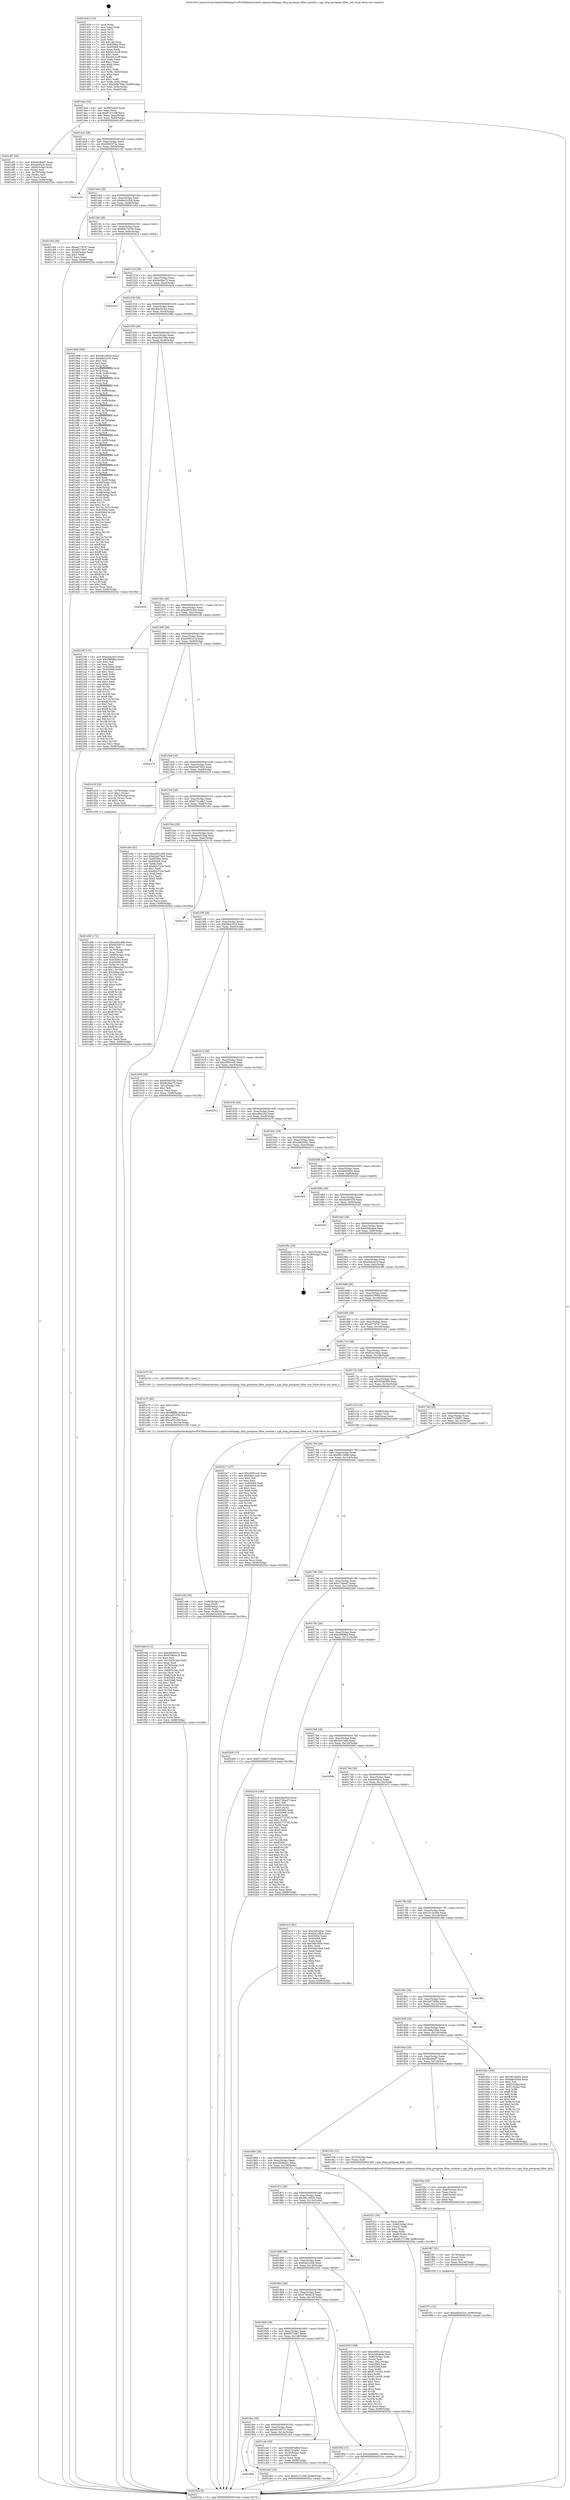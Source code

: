 digraph "0x401430" {
  label = "0x401430 (/mnt/c/Users/mathe/Desktop/tcc/POCII/binaries/extr_nginxsrchttpngx_http_postpone_filter_module.c_ngx_http_postpone_filter_init_Final-ollvm.out::main(0))"
  labelloc = "t"
  node[shape=record]

  Entry [label="",width=0.3,height=0.3,shape=circle,fillcolor=black,style=filled]
  "0x4014a4" [label="{
     0x4014a4 [32]\l
     | [instrs]\l
     &nbsp;&nbsp;0x4014a4 \<+6\>: mov -0x98(%rbp),%eax\l
     &nbsp;&nbsp;0x4014aa \<+2\>: mov %eax,%ecx\l
     &nbsp;&nbsp;0x4014ac \<+6\>: sub $0x8127c39f,%ecx\l
     &nbsp;&nbsp;0x4014b2 \<+6\>: mov %eax,-0xac(%rbp)\l
     &nbsp;&nbsp;0x4014b8 \<+6\>: mov %ecx,-0xb0(%rbp)\l
     &nbsp;&nbsp;0x4014be \<+6\>: je 0000000000401df1 \<main+0x9c1\>\l
  }"]
  "0x401df1" [label="{
     0x401df1 [36]\l
     | [instrs]\l
     &nbsp;&nbsp;0x401df1 \<+5\>: mov $0x40c9baf7,%eax\l
     &nbsp;&nbsp;0x401df6 \<+5\>: mov $0xa645e2c,%ecx\l
     &nbsp;&nbsp;0x401dfb \<+4\>: mov -0x68(%rbp),%rdx\l
     &nbsp;&nbsp;0x401dff \<+2\>: mov (%rdx),%esi\l
     &nbsp;&nbsp;0x401e01 \<+4\>: mov -0x78(%rbp),%rdx\l
     &nbsp;&nbsp;0x401e05 \<+2\>: cmp (%rdx),%esi\l
     &nbsp;&nbsp;0x401e07 \<+3\>: cmovl %ecx,%eax\l
     &nbsp;&nbsp;0x401e0a \<+6\>: mov %eax,-0x98(%rbp)\l
     &nbsp;&nbsp;0x401e10 \<+5\>: jmp 000000000040252a \<main+0x10fa\>\l
  }"]
  "0x4014c4" [label="{
     0x4014c4 [28]\l
     | [instrs]\l
     &nbsp;&nbsp;0x4014c4 \<+5\>: jmp 00000000004014c9 \<main+0x99\>\l
     &nbsp;&nbsp;0x4014c9 \<+6\>: mov -0xac(%rbp),%eax\l
     &nbsp;&nbsp;0x4014cf \<+5\>: sub $0x8592972a,%eax\l
     &nbsp;&nbsp;0x4014d4 \<+6\>: mov %eax,-0xb4(%rbp)\l
     &nbsp;&nbsp;0x4014da \<+6\>: je 0000000000401c24 \<main+0x7f4\>\l
  }"]
  Exit [label="",width=0.3,height=0.3,shape=circle,fillcolor=black,style=filled,peripheries=2]
  "0x401c24" [label="{
     0x401c24\l
  }", style=dashed]
  "0x4014e0" [label="{
     0x4014e0 [28]\l
     | [instrs]\l
     &nbsp;&nbsp;0x4014e0 \<+5\>: jmp 00000000004014e5 \<main+0xb5\>\l
     &nbsp;&nbsp;0x4014e5 \<+6\>: mov -0xac(%rbp),%eax\l
     &nbsp;&nbsp;0x4014eb \<+5\>: sub $0x8e43c5c8,%eax\l
     &nbsp;&nbsp;0x4014f0 \<+6\>: mov %eax,-0xb8(%rbp)\l
     &nbsp;&nbsp;0x4014f6 \<+6\>: je 0000000000401c64 \<main+0x834\>\l
  }"]
  "0x401f7c" [label="{
     0x401f7c [15]\l
     | [instrs]\l
     &nbsp;&nbsp;0x401f7c \<+10\>: movl $0xad92b2e5,-0x98(%rbp)\l
     &nbsp;&nbsp;0x401f86 \<+5\>: jmp 000000000040252a \<main+0x10fa\>\l
  }"]
  "0x401c64" [label="{
     0x401c64 [30]\l
     | [instrs]\l
     &nbsp;&nbsp;0x401c64 \<+5\>: mov $0xed779747,%eax\l
     &nbsp;&nbsp;0x401c69 \<+5\>: mov $0x68374fe7,%ecx\l
     &nbsp;&nbsp;0x401c6e \<+3\>: mov -0x30(%rbp),%edx\l
     &nbsp;&nbsp;0x401c71 \<+3\>: cmp $0x1,%edx\l
     &nbsp;&nbsp;0x401c74 \<+3\>: cmovl %ecx,%eax\l
     &nbsp;&nbsp;0x401c77 \<+6\>: mov %eax,-0x98(%rbp)\l
     &nbsp;&nbsp;0x401c7d \<+5\>: jmp 000000000040252a \<main+0x10fa\>\l
  }"]
  "0x4014fc" [label="{
     0x4014fc [28]\l
     | [instrs]\l
     &nbsp;&nbsp;0x4014fc \<+5\>: jmp 0000000000401501 \<main+0xd1\>\l
     &nbsp;&nbsp;0x401501 \<+6\>: mov -0xac(%rbp),%eax\l
     &nbsp;&nbsp;0x401507 \<+5\>: sub $0x99b74169,%eax\l
     &nbsp;&nbsp;0x40150c \<+6\>: mov %eax,-0xbc(%rbp)\l
     &nbsp;&nbsp;0x401512 \<+6\>: je 0000000000402413 \<main+0xfe3\>\l
  }"]
  "0x401f67" [label="{
     0x401f67 [21]\l
     | [instrs]\l
     &nbsp;&nbsp;0x401f67 \<+4\>: mov -0x70(%rbp),%rcx\l
     &nbsp;&nbsp;0x401f6b \<+3\>: mov (%rcx),%rcx\l
     &nbsp;&nbsp;0x401f6e \<+3\>: mov %rcx,%rdi\l
     &nbsp;&nbsp;0x401f71 \<+6\>: mov %eax,-0x158(%rbp)\l
     &nbsp;&nbsp;0x401f77 \<+5\>: call 0000000000401030 \<free@plt\>\l
     | [calls]\l
     &nbsp;&nbsp;0x401030 \{1\} (unknown)\l
  }"]
  "0x402413" [label="{
     0x402413\l
  }", style=dashed]
  "0x401518" [label="{
     0x401518 [28]\l
     | [instrs]\l
     &nbsp;&nbsp;0x401518 \<+5\>: jmp 000000000040151d \<main+0xed\>\l
     &nbsp;&nbsp;0x40151d \<+6\>: mov -0xac(%rbp),%eax\l
     &nbsp;&nbsp;0x401523 \<+5\>: sub $0x9a3faa73,%eax\l
     &nbsp;&nbsp;0x401528 \<+6\>: mov %eax,-0xc0(%rbp)\l
     &nbsp;&nbsp;0x40152e \<+6\>: je 0000000000401b24 \<main+0x6f4\>\l
  }"]
  "0x401f4a" [label="{
     0x401f4a [29]\l
     | [instrs]\l
     &nbsp;&nbsp;0x401f4a \<+10\>: movabs $0x4030d6,%rdi\l
     &nbsp;&nbsp;0x401f54 \<+4\>: mov -0x60(%rbp),%rcx\l
     &nbsp;&nbsp;0x401f58 \<+2\>: mov %eax,(%rcx)\l
     &nbsp;&nbsp;0x401f5a \<+4\>: mov -0x60(%rbp),%rcx\l
     &nbsp;&nbsp;0x401f5e \<+2\>: mov (%rcx),%esi\l
     &nbsp;&nbsp;0x401f60 \<+2\>: mov $0x0,%al\l
     &nbsp;&nbsp;0x401f62 \<+5\>: call 0000000000401040 \<printf@plt\>\l
     | [calls]\l
     &nbsp;&nbsp;0x401040 \{1\} (unknown)\l
  }"]
  "0x401b24" [label="{
     0x401b24\l
  }", style=dashed]
  "0x401534" [label="{
     0x401534 [28]\l
     | [instrs]\l
     &nbsp;&nbsp;0x401534 \<+5\>: jmp 0000000000401539 \<main+0x109\>\l
     &nbsp;&nbsp;0x401539 \<+6\>: mov -0xac(%rbp),%eax\l
     &nbsp;&nbsp;0x40153f \<+5\>: sub $0x9de343ea,%eax\l
     &nbsp;&nbsp;0x401544 \<+6\>: mov %eax,-0xc4(%rbp)\l
     &nbsp;&nbsp;0x40154a \<+6\>: je 0000000000401998 \<main+0x568\>\l
  }"]
  "0x401e9d" [label="{
     0x401e9d [112]\l
     | [instrs]\l
     &nbsp;&nbsp;0x401e9d \<+5\>: mov $0xcb82d541,%ecx\l
     &nbsp;&nbsp;0x401ea2 \<+5\>: mov $0x679b4416,%edx\l
     &nbsp;&nbsp;0x401ea7 \<+2\>: xor %esi,%esi\l
     &nbsp;&nbsp;0x401ea9 \<+6\>: mov -0x154(%rbp),%edi\l
     &nbsp;&nbsp;0x401eaf \<+3\>: imul %eax,%edi\l
     &nbsp;&nbsp;0x401eb2 \<+4\>: mov -0x70(%rbp),%r8\l
     &nbsp;&nbsp;0x401eb6 \<+3\>: mov (%r8),%r8\l
     &nbsp;&nbsp;0x401eb9 \<+4\>: mov -0x68(%rbp),%r9\l
     &nbsp;&nbsp;0x401ebd \<+3\>: movslq (%r9),%r9\l
     &nbsp;&nbsp;0x401ec0 \<+4\>: mov %edi,(%r8,%r9,4)\l
     &nbsp;&nbsp;0x401ec4 \<+7\>: mov 0x405064,%eax\l
     &nbsp;&nbsp;0x401ecb \<+7\>: mov 0x405068,%edi\l
     &nbsp;&nbsp;0x401ed2 \<+3\>: sub $0x1,%esi\l
     &nbsp;&nbsp;0x401ed5 \<+3\>: mov %eax,%r10d\l
     &nbsp;&nbsp;0x401ed8 \<+3\>: add %esi,%r10d\l
     &nbsp;&nbsp;0x401edb \<+4\>: imul %r10d,%eax\l
     &nbsp;&nbsp;0x401edf \<+3\>: and $0x1,%eax\l
     &nbsp;&nbsp;0x401ee2 \<+3\>: cmp $0x0,%eax\l
     &nbsp;&nbsp;0x401ee5 \<+4\>: sete %r11b\l
     &nbsp;&nbsp;0x401ee9 \<+3\>: cmp $0xa,%edi\l
     &nbsp;&nbsp;0x401eec \<+3\>: setl %bl\l
     &nbsp;&nbsp;0x401eef \<+3\>: mov %r11b,%r14b\l
     &nbsp;&nbsp;0x401ef2 \<+3\>: and %bl,%r14b\l
     &nbsp;&nbsp;0x401ef5 \<+3\>: xor %bl,%r11b\l
     &nbsp;&nbsp;0x401ef8 \<+3\>: or %r11b,%r14b\l
     &nbsp;&nbsp;0x401efb \<+4\>: test $0x1,%r14b\l
     &nbsp;&nbsp;0x401eff \<+3\>: cmovne %edx,%ecx\l
     &nbsp;&nbsp;0x401f02 \<+6\>: mov %ecx,-0x98(%rbp)\l
     &nbsp;&nbsp;0x401f08 \<+5\>: jmp 000000000040252a \<main+0x10fa\>\l
  }"]
  "0x401998" [label="{
     0x401998 [366]\l
     | [instrs]\l
     &nbsp;&nbsp;0x401998 \<+5\>: mov $0x581c9d20,%eax\l
     &nbsp;&nbsp;0x40199d \<+5\>: mov $0xbfb2c016,%ecx\l
     &nbsp;&nbsp;0x4019a2 \<+2\>: mov $0x1,%dl\l
     &nbsp;&nbsp;0x4019a4 \<+2\>: xor %esi,%esi\l
     &nbsp;&nbsp;0x4019a6 \<+3\>: mov %rsp,%rdi\l
     &nbsp;&nbsp;0x4019a9 \<+4\>: add $0xfffffffffffffff0,%rdi\l
     &nbsp;&nbsp;0x4019ad \<+3\>: mov %rdi,%rsp\l
     &nbsp;&nbsp;0x4019b0 \<+7\>: mov %rdi,-0x90(%rbp)\l
     &nbsp;&nbsp;0x4019b7 \<+3\>: mov %rsp,%rdi\l
     &nbsp;&nbsp;0x4019ba \<+4\>: add $0xfffffffffffffff0,%rdi\l
     &nbsp;&nbsp;0x4019be \<+3\>: mov %rdi,%rsp\l
     &nbsp;&nbsp;0x4019c1 \<+3\>: mov %rsp,%r8\l
     &nbsp;&nbsp;0x4019c4 \<+4\>: add $0xfffffffffffffff0,%r8\l
     &nbsp;&nbsp;0x4019c8 \<+3\>: mov %r8,%rsp\l
     &nbsp;&nbsp;0x4019cb \<+7\>: mov %r8,-0x88(%rbp)\l
     &nbsp;&nbsp;0x4019d2 \<+3\>: mov %rsp,%r8\l
     &nbsp;&nbsp;0x4019d5 \<+4\>: add $0xfffffffffffffff0,%r8\l
     &nbsp;&nbsp;0x4019d9 \<+3\>: mov %r8,%rsp\l
     &nbsp;&nbsp;0x4019dc \<+4\>: mov %r8,-0x80(%rbp)\l
     &nbsp;&nbsp;0x4019e0 \<+3\>: mov %rsp,%r8\l
     &nbsp;&nbsp;0x4019e3 \<+4\>: add $0xfffffffffffffff0,%r8\l
     &nbsp;&nbsp;0x4019e7 \<+3\>: mov %r8,%rsp\l
     &nbsp;&nbsp;0x4019ea \<+4\>: mov %r8,-0x78(%rbp)\l
     &nbsp;&nbsp;0x4019ee \<+3\>: mov %rsp,%r8\l
     &nbsp;&nbsp;0x4019f1 \<+4\>: add $0xfffffffffffffff0,%r8\l
     &nbsp;&nbsp;0x4019f5 \<+3\>: mov %r8,%rsp\l
     &nbsp;&nbsp;0x4019f8 \<+4\>: mov %r8,-0x70(%rbp)\l
     &nbsp;&nbsp;0x4019fc \<+3\>: mov %rsp,%r8\l
     &nbsp;&nbsp;0x4019ff \<+4\>: add $0xfffffffffffffff0,%r8\l
     &nbsp;&nbsp;0x401a03 \<+3\>: mov %r8,%rsp\l
     &nbsp;&nbsp;0x401a06 \<+4\>: mov %r8,-0x68(%rbp)\l
     &nbsp;&nbsp;0x401a0a \<+3\>: mov %rsp,%r8\l
     &nbsp;&nbsp;0x401a0d \<+4\>: add $0xfffffffffffffff0,%r8\l
     &nbsp;&nbsp;0x401a11 \<+3\>: mov %r8,%rsp\l
     &nbsp;&nbsp;0x401a14 \<+4\>: mov %r8,-0x60(%rbp)\l
     &nbsp;&nbsp;0x401a18 \<+3\>: mov %rsp,%r8\l
     &nbsp;&nbsp;0x401a1b \<+4\>: add $0xfffffffffffffff0,%r8\l
     &nbsp;&nbsp;0x401a1f \<+3\>: mov %r8,%rsp\l
     &nbsp;&nbsp;0x401a22 \<+4\>: mov %r8,-0x58(%rbp)\l
     &nbsp;&nbsp;0x401a26 \<+3\>: mov %rsp,%r8\l
     &nbsp;&nbsp;0x401a29 \<+4\>: add $0xfffffffffffffff0,%r8\l
     &nbsp;&nbsp;0x401a2d \<+3\>: mov %r8,%rsp\l
     &nbsp;&nbsp;0x401a30 \<+4\>: mov %r8,-0x50(%rbp)\l
     &nbsp;&nbsp;0x401a34 \<+3\>: mov %rsp,%r8\l
     &nbsp;&nbsp;0x401a37 \<+4\>: add $0xfffffffffffffff0,%r8\l
     &nbsp;&nbsp;0x401a3b \<+3\>: mov %r8,%rsp\l
     &nbsp;&nbsp;0x401a3e \<+4\>: mov %r8,-0x48(%rbp)\l
     &nbsp;&nbsp;0x401a42 \<+3\>: mov %rsp,%r8\l
     &nbsp;&nbsp;0x401a45 \<+4\>: add $0xfffffffffffffff0,%r8\l
     &nbsp;&nbsp;0x401a49 \<+3\>: mov %r8,%rsp\l
     &nbsp;&nbsp;0x401a4c \<+4\>: mov %r8,-0x40(%rbp)\l
     &nbsp;&nbsp;0x401a50 \<+7\>: mov -0x90(%rbp),%r8\l
     &nbsp;&nbsp;0x401a57 \<+7\>: movl $0x0,(%r8)\l
     &nbsp;&nbsp;0x401a5e \<+7\>: mov -0x9c(%rbp),%r9d\l
     &nbsp;&nbsp;0x401a65 \<+3\>: mov %r9d,(%rdi)\l
     &nbsp;&nbsp;0x401a68 \<+7\>: mov -0x88(%rbp),%r8\l
     &nbsp;&nbsp;0x401a6f \<+7\>: mov -0xa8(%rbp),%r10\l
     &nbsp;&nbsp;0x401a76 \<+3\>: mov %r10,(%r8)\l
     &nbsp;&nbsp;0x401a79 \<+3\>: cmpl $0x2,(%rdi)\l
     &nbsp;&nbsp;0x401a7c \<+4\>: setne %r11b\l
     &nbsp;&nbsp;0x401a80 \<+4\>: and $0x1,%r11b\l
     &nbsp;&nbsp;0x401a84 \<+4\>: mov %r11b,-0x31(%rbp)\l
     &nbsp;&nbsp;0x401a88 \<+7\>: mov 0x405064,%ebx\l
     &nbsp;&nbsp;0x401a8f \<+8\>: mov 0x405068,%r14d\l
     &nbsp;&nbsp;0x401a97 \<+3\>: sub $0x1,%esi\l
     &nbsp;&nbsp;0x401a9a \<+3\>: mov %ebx,%r15d\l
     &nbsp;&nbsp;0x401a9d \<+3\>: add %esi,%r15d\l
     &nbsp;&nbsp;0x401aa0 \<+4\>: imul %r15d,%ebx\l
     &nbsp;&nbsp;0x401aa4 \<+3\>: and $0x1,%ebx\l
     &nbsp;&nbsp;0x401aa7 \<+3\>: cmp $0x0,%ebx\l
     &nbsp;&nbsp;0x401aaa \<+4\>: sete %r11b\l
     &nbsp;&nbsp;0x401aae \<+4\>: cmp $0xa,%r14d\l
     &nbsp;&nbsp;0x401ab2 \<+4\>: setl %r12b\l
     &nbsp;&nbsp;0x401ab6 \<+3\>: mov %r11b,%r13b\l
     &nbsp;&nbsp;0x401ab9 \<+4\>: xor $0xff,%r13b\l
     &nbsp;&nbsp;0x401abd \<+3\>: mov %r12b,%sil\l
     &nbsp;&nbsp;0x401ac0 \<+4\>: xor $0xff,%sil\l
     &nbsp;&nbsp;0x401ac4 \<+3\>: xor $0x1,%dl\l
     &nbsp;&nbsp;0x401ac7 \<+3\>: mov %r13b,%dil\l
     &nbsp;&nbsp;0x401aca \<+4\>: and $0xff,%dil\l
     &nbsp;&nbsp;0x401ace \<+3\>: and %dl,%r11b\l
     &nbsp;&nbsp;0x401ad1 \<+3\>: mov %sil,%r8b\l
     &nbsp;&nbsp;0x401ad4 \<+4\>: and $0xff,%r8b\l
     &nbsp;&nbsp;0x401ad8 \<+3\>: and %dl,%r12b\l
     &nbsp;&nbsp;0x401adb \<+3\>: or %r11b,%dil\l
     &nbsp;&nbsp;0x401ade \<+3\>: or %r12b,%r8b\l
     &nbsp;&nbsp;0x401ae1 \<+3\>: xor %r8b,%dil\l
     &nbsp;&nbsp;0x401ae4 \<+3\>: or %sil,%r13b\l
     &nbsp;&nbsp;0x401ae7 \<+4\>: xor $0xff,%r13b\l
     &nbsp;&nbsp;0x401aeb \<+3\>: or $0x1,%dl\l
     &nbsp;&nbsp;0x401aee \<+3\>: and %dl,%r13b\l
     &nbsp;&nbsp;0x401af1 \<+3\>: or %r13b,%dil\l
     &nbsp;&nbsp;0x401af4 \<+4\>: test $0x1,%dil\l
     &nbsp;&nbsp;0x401af8 \<+3\>: cmovne %ecx,%eax\l
     &nbsp;&nbsp;0x401afb \<+6\>: mov %eax,-0x98(%rbp)\l
     &nbsp;&nbsp;0x401b01 \<+5\>: jmp 000000000040252a \<main+0x10fa\>\l
  }"]
  "0x401550" [label="{
     0x401550 [28]\l
     | [instrs]\l
     &nbsp;&nbsp;0x401550 \<+5\>: jmp 0000000000401555 \<main+0x125\>\l
     &nbsp;&nbsp;0x401555 \<+6\>: mov -0xac(%rbp),%eax\l
     &nbsp;&nbsp;0x40155b \<+5\>: sub $0xa284109e,%eax\l
     &nbsp;&nbsp;0x401560 \<+6\>: mov %eax,-0xc8(%rbp)\l
     &nbsp;&nbsp;0x401566 \<+6\>: je 0000000000402434 \<main+0x1004\>\l
  }"]
  "0x401e75" [label="{
     0x401e75 [40]\l
     | [instrs]\l
     &nbsp;&nbsp;0x401e75 \<+5\>: mov $0x2,%ecx\l
     &nbsp;&nbsp;0x401e7a \<+1\>: cltd\l
     &nbsp;&nbsp;0x401e7b \<+2\>: idiv %ecx\l
     &nbsp;&nbsp;0x401e7d \<+6\>: imul $0xfffffffe,%edx,%ecx\l
     &nbsp;&nbsp;0x401e83 \<+6\>: sub $0xcaf31056,%ecx\l
     &nbsp;&nbsp;0x401e89 \<+3\>: add $0x1,%ecx\l
     &nbsp;&nbsp;0x401e8c \<+6\>: add $0xcaf31056,%ecx\l
     &nbsp;&nbsp;0x401e92 \<+6\>: mov %ecx,-0x154(%rbp)\l
     &nbsp;&nbsp;0x401e98 \<+5\>: call 0000000000401160 \<next_i\>\l
     | [calls]\l
     &nbsp;&nbsp;0x401160 \{1\} (/mnt/c/Users/mathe/Desktop/tcc/POCII/binaries/extr_nginxsrchttpngx_http_postpone_filter_module.c_ngx_http_postpone_filter_init_Final-ollvm.out::next_i)\l
  }"]
  "0x402434" [label="{
     0x402434\l
  }", style=dashed]
  "0x40156c" [label="{
     0x40156c [28]\l
     | [instrs]\l
     &nbsp;&nbsp;0x40156c \<+5\>: jmp 0000000000401571 \<main+0x141\>\l
     &nbsp;&nbsp;0x401571 \<+6\>: mov -0xac(%rbp),%eax\l
     &nbsp;&nbsp;0x401577 \<+5\>: sub $0xad92b2e5,%eax\l
     &nbsp;&nbsp;0x40157c \<+6\>: mov %eax,-0xcc(%rbp)\l
     &nbsp;&nbsp;0x401582 \<+6\>: je 000000000040218f \<main+0xd5f\>\l
  }"]
  "0x401908" [label="{
     0x401908\l
  }", style=dashed]
  "0x40218f" [label="{
     0x40218f [137]\l
     | [instrs]\l
     &nbsp;&nbsp;0x40218f \<+5\>: mov $0xe5dce01f,%eax\l
     &nbsp;&nbsp;0x402194 \<+5\>: mov $0x28f086a,%ecx\l
     &nbsp;&nbsp;0x402199 \<+2\>: mov $0x1,%dl\l
     &nbsp;&nbsp;0x40219b \<+2\>: xor %esi,%esi\l
     &nbsp;&nbsp;0x40219d \<+7\>: mov 0x405064,%edi\l
     &nbsp;&nbsp;0x4021a4 \<+8\>: mov 0x405068,%r8d\l
     &nbsp;&nbsp;0x4021ac \<+3\>: sub $0x1,%esi\l
     &nbsp;&nbsp;0x4021af \<+3\>: mov %edi,%r9d\l
     &nbsp;&nbsp;0x4021b2 \<+3\>: add %esi,%r9d\l
     &nbsp;&nbsp;0x4021b5 \<+4\>: imul %r9d,%edi\l
     &nbsp;&nbsp;0x4021b9 \<+3\>: and $0x1,%edi\l
     &nbsp;&nbsp;0x4021bc \<+3\>: cmp $0x0,%edi\l
     &nbsp;&nbsp;0x4021bf \<+4\>: sete %r10b\l
     &nbsp;&nbsp;0x4021c3 \<+4\>: cmp $0xa,%r8d\l
     &nbsp;&nbsp;0x4021c7 \<+4\>: setl %r11b\l
     &nbsp;&nbsp;0x4021cb \<+3\>: mov %r10b,%bl\l
     &nbsp;&nbsp;0x4021ce \<+3\>: xor $0xff,%bl\l
     &nbsp;&nbsp;0x4021d1 \<+3\>: mov %r11b,%r14b\l
     &nbsp;&nbsp;0x4021d4 \<+4\>: xor $0xff,%r14b\l
     &nbsp;&nbsp;0x4021d8 \<+3\>: xor $0x1,%dl\l
     &nbsp;&nbsp;0x4021db \<+3\>: mov %bl,%r15b\l
     &nbsp;&nbsp;0x4021de \<+4\>: and $0xff,%r15b\l
     &nbsp;&nbsp;0x4021e2 \<+3\>: and %dl,%r10b\l
     &nbsp;&nbsp;0x4021e5 \<+3\>: mov %r14b,%r12b\l
     &nbsp;&nbsp;0x4021e8 \<+4\>: and $0xff,%r12b\l
     &nbsp;&nbsp;0x4021ec \<+3\>: and %dl,%r11b\l
     &nbsp;&nbsp;0x4021ef \<+3\>: or %r10b,%r15b\l
     &nbsp;&nbsp;0x4021f2 \<+3\>: or %r11b,%r12b\l
     &nbsp;&nbsp;0x4021f5 \<+3\>: xor %r12b,%r15b\l
     &nbsp;&nbsp;0x4021f8 \<+3\>: or %r14b,%bl\l
     &nbsp;&nbsp;0x4021fb \<+3\>: xor $0xff,%bl\l
     &nbsp;&nbsp;0x4021fe \<+3\>: or $0x1,%dl\l
     &nbsp;&nbsp;0x402201 \<+2\>: and %dl,%bl\l
     &nbsp;&nbsp;0x402203 \<+3\>: or %bl,%r15b\l
     &nbsp;&nbsp;0x402206 \<+4\>: test $0x1,%r15b\l
     &nbsp;&nbsp;0x40220a \<+3\>: cmovne %ecx,%eax\l
     &nbsp;&nbsp;0x40220d \<+6\>: mov %eax,-0x98(%rbp)\l
     &nbsp;&nbsp;0x402213 \<+5\>: jmp 000000000040252a \<main+0x10fa\>\l
  }"]
  "0x401588" [label="{
     0x401588 [28]\l
     | [instrs]\l
     &nbsp;&nbsp;0x401588 \<+5\>: jmp 000000000040158d \<main+0x15d\>\l
     &nbsp;&nbsp;0x40158d \<+6\>: mov -0xac(%rbp),%eax\l
     &nbsp;&nbsp;0x401593 \<+5\>: sub $0xb0902c14,%eax\l
     &nbsp;&nbsp;0x401598 \<+6\>: mov %eax,-0xd0(%rbp)\l
     &nbsp;&nbsp;0x40159e \<+6\>: je 000000000040217b \<main+0xd4b\>\l
  }"]
  "0x401de2" [label="{
     0x401de2 [15]\l
     | [instrs]\l
     &nbsp;&nbsp;0x401de2 \<+10\>: movl $0x8127c39f,-0x98(%rbp)\l
     &nbsp;&nbsp;0x401dec \<+5\>: jmp 000000000040252a \<main+0x10fa\>\l
  }"]
  "0x40217b" [label="{
     0x40217b\l
  }", style=dashed]
  "0x4015a4" [label="{
     0x4015a4 [28]\l
     | [instrs]\l
     &nbsp;&nbsp;0x4015a4 \<+5\>: jmp 00000000004015a9 \<main+0x179\>\l
     &nbsp;&nbsp;0x4015a9 \<+6\>: mov -0xac(%rbp),%eax\l
     &nbsp;&nbsp;0x4015af \<+5\>: sub $0xb2e07b62,%eax\l
     &nbsp;&nbsp;0x4015b4 \<+6\>: mov %eax,-0xd4(%rbp)\l
     &nbsp;&nbsp;0x4015ba \<+6\>: je 0000000000401d19 \<main+0x8e9\>\l
  }"]
  "0x401d36" [label="{
     0x401d36 [172]\l
     | [instrs]\l
     &nbsp;&nbsp;0x401d36 \<+5\>: mov $0xa284109e,%ecx\l
     &nbsp;&nbsp;0x401d3b \<+5\>: mov $0x6e339721,%edx\l
     &nbsp;&nbsp;0x401d40 \<+3\>: mov $0x1,%sil\l
     &nbsp;&nbsp;0x401d43 \<+4\>: mov -0x70(%rbp),%rdi\l
     &nbsp;&nbsp;0x401d47 \<+3\>: mov %rax,(%rdi)\l
     &nbsp;&nbsp;0x401d4a \<+4\>: mov -0x68(%rbp),%rax\l
     &nbsp;&nbsp;0x401d4e \<+6\>: movl $0x0,(%rax)\l
     &nbsp;&nbsp;0x401d54 \<+8\>: mov 0x405064,%r8d\l
     &nbsp;&nbsp;0x401d5c \<+8\>: mov 0x405068,%r9d\l
     &nbsp;&nbsp;0x401d64 \<+3\>: mov %r8d,%r10d\l
     &nbsp;&nbsp;0x401d67 \<+7\>: sub $0x3d6acc5d,%r10d\l
     &nbsp;&nbsp;0x401d6e \<+4\>: sub $0x1,%r10d\l
     &nbsp;&nbsp;0x401d72 \<+7\>: add $0x3d6acc5d,%r10d\l
     &nbsp;&nbsp;0x401d79 \<+4\>: imul %r10d,%r8d\l
     &nbsp;&nbsp;0x401d7d \<+4\>: and $0x1,%r8d\l
     &nbsp;&nbsp;0x401d81 \<+4\>: cmp $0x0,%r8d\l
     &nbsp;&nbsp;0x401d85 \<+4\>: sete %r11b\l
     &nbsp;&nbsp;0x401d89 \<+4\>: cmp $0xa,%r9d\l
     &nbsp;&nbsp;0x401d8d \<+3\>: setl %bl\l
     &nbsp;&nbsp;0x401d90 \<+3\>: mov %r11b,%r14b\l
     &nbsp;&nbsp;0x401d93 \<+4\>: xor $0xff,%r14b\l
     &nbsp;&nbsp;0x401d97 \<+3\>: mov %bl,%r15b\l
     &nbsp;&nbsp;0x401d9a \<+4\>: xor $0xff,%r15b\l
     &nbsp;&nbsp;0x401d9e \<+4\>: xor $0x1,%sil\l
     &nbsp;&nbsp;0x401da2 \<+3\>: mov %r14b,%r12b\l
     &nbsp;&nbsp;0x401da5 \<+4\>: and $0xff,%r12b\l
     &nbsp;&nbsp;0x401da9 \<+3\>: and %sil,%r11b\l
     &nbsp;&nbsp;0x401dac \<+3\>: mov %r15b,%r13b\l
     &nbsp;&nbsp;0x401daf \<+4\>: and $0xff,%r13b\l
     &nbsp;&nbsp;0x401db3 \<+3\>: and %sil,%bl\l
     &nbsp;&nbsp;0x401db6 \<+3\>: or %r11b,%r12b\l
     &nbsp;&nbsp;0x401db9 \<+3\>: or %bl,%r13b\l
     &nbsp;&nbsp;0x401dbc \<+3\>: xor %r13b,%r12b\l
     &nbsp;&nbsp;0x401dbf \<+3\>: or %r15b,%r14b\l
     &nbsp;&nbsp;0x401dc2 \<+4\>: xor $0xff,%r14b\l
     &nbsp;&nbsp;0x401dc6 \<+4\>: or $0x1,%sil\l
     &nbsp;&nbsp;0x401dca \<+3\>: and %sil,%r14b\l
     &nbsp;&nbsp;0x401dcd \<+3\>: or %r14b,%r12b\l
     &nbsp;&nbsp;0x401dd0 \<+4\>: test $0x1,%r12b\l
     &nbsp;&nbsp;0x401dd4 \<+3\>: cmovne %edx,%ecx\l
     &nbsp;&nbsp;0x401dd7 \<+6\>: mov %ecx,-0x98(%rbp)\l
     &nbsp;&nbsp;0x401ddd \<+5\>: jmp 000000000040252a \<main+0x10fa\>\l
  }"]
  "0x401d19" [label="{
     0x401d19 [29]\l
     | [instrs]\l
     &nbsp;&nbsp;0x401d19 \<+4\>: mov -0x78(%rbp),%rax\l
     &nbsp;&nbsp;0x401d1d \<+6\>: movl $0x1,(%rax)\l
     &nbsp;&nbsp;0x401d23 \<+4\>: mov -0x78(%rbp),%rax\l
     &nbsp;&nbsp;0x401d27 \<+3\>: movslq (%rax),%rax\l
     &nbsp;&nbsp;0x401d2a \<+4\>: shl $0x2,%rax\l
     &nbsp;&nbsp;0x401d2e \<+3\>: mov %rax,%rdi\l
     &nbsp;&nbsp;0x401d31 \<+5\>: call 0000000000401050 \<malloc@plt\>\l
     | [calls]\l
     &nbsp;&nbsp;0x401050 \{1\} (unknown)\l
  }"]
  "0x4015c0" [label="{
     0x4015c0 [28]\l
     | [instrs]\l
     &nbsp;&nbsp;0x4015c0 \<+5\>: jmp 00000000004015c5 \<main+0x195\>\l
     &nbsp;&nbsp;0x4015c5 \<+6\>: mov -0xac(%rbp),%eax\l
     &nbsp;&nbsp;0x4015cb \<+5\>: sub $0xb721a9a7,%eax\l
     &nbsp;&nbsp;0x4015d0 \<+6\>: mov %eax,-0xd8(%rbp)\l
     &nbsp;&nbsp;0x4015d6 \<+6\>: je 0000000000401cbe \<main+0x88e\>\l
  }"]
  "0x4018ec" [label="{
     0x4018ec [28]\l
     | [instrs]\l
     &nbsp;&nbsp;0x4018ec \<+5\>: jmp 00000000004018f1 \<main+0x4c1\>\l
     &nbsp;&nbsp;0x4018f1 \<+6\>: mov -0xac(%rbp),%eax\l
     &nbsp;&nbsp;0x4018f7 \<+5\>: sub $0x6e339721,%eax\l
     &nbsp;&nbsp;0x4018fc \<+6\>: mov %eax,-0x14c(%rbp)\l
     &nbsp;&nbsp;0x401902 \<+6\>: je 0000000000401de2 \<main+0x9b2\>\l
  }"]
  "0x401cbe" [label="{
     0x401cbe [91]\l
     | [instrs]\l
     &nbsp;&nbsp;0x401cbe \<+5\>: mov $0xa284109e,%eax\l
     &nbsp;&nbsp;0x401cc3 \<+5\>: mov $0xb2e07b62,%ecx\l
     &nbsp;&nbsp;0x401cc8 \<+7\>: mov 0x405064,%edx\l
     &nbsp;&nbsp;0x401ccf \<+7\>: mov 0x405068,%esi\l
     &nbsp;&nbsp;0x401cd6 \<+2\>: mov %edx,%edi\l
     &nbsp;&nbsp;0x401cd8 \<+6\>: add $0xbf2c723e,%edi\l
     &nbsp;&nbsp;0x401cde \<+3\>: sub $0x1,%edi\l
     &nbsp;&nbsp;0x401ce1 \<+6\>: sub $0xbf2c723e,%edi\l
     &nbsp;&nbsp;0x401ce7 \<+3\>: imul %edi,%edx\l
     &nbsp;&nbsp;0x401cea \<+3\>: and $0x1,%edx\l
     &nbsp;&nbsp;0x401ced \<+3\>: cmp $0x0,%edx\l
     &nbsp;&nbsp;0x401cf0 \<+4\>: sete %r8b\l
     &nbsp;&nbsp;0x401cf4 \<+3\>: cmp $0xa,%esi\l
     &nbsp;&nbsp;0x401cf7 \<+4\>: setl %r9b\l
     &nbsp;&nbsp;0x401cfb \<+3\>: mov %r8b,%r10b\l
     &nbsp;&nbsp;0x401cfe \<+3\>: and %r9b,%r10b\l
     &nbsp;&nbsp;0x401d01 \<+3\>: xor %r9b,%r8b\l
     &nbsp;&nbsp;0x401d04 \<+3\>: or %r8b,%r10b\l
     &nbsp;&nbsp;0x401d07 \<+4\>: test $0x1,%r10b\l
     &nbsp;&nbsp;0x401d0b \<+3\>: cmovne %ecx,%eax\l
     &nbsp;&nbsp;0x401d0e \<+6\>: mov %eax,-0x98(%rbp)\l
     &nbsp;&nbsp;0x401d14 \<+5\>: jmp 000000000040252a \<main+0x10fa\>\l
  }"]
  "0x4015dc" [label="{
     0x4015dc [28]\l
     | [instrs]\l
     &nbsp;&nbsp;0x4015dc \<+5\>: jmp 00000000004015e1 \<main+0x1b1\>\l
     &nbsp;&nbsp;0x4015e1 \<+6\>: mov -0xac(%rbp),%eax\l
     &nbsp;&nbsp;0x4015e7 \<+5\>: sub $0xbda010aa,%eax\l
     &nbsp;&nbsp;0x4015ec \<+6\>: mov %eax,-0xdc(%rbp)\l
     &nbsp;&nbsp;0x4015f2 \<+6\>: je 0000000000402110 \<main+0xce0\>\l
  }"]
  "0x401ca0" [label="{
     0x401ca0 [30]\l
     | [instrs]\l
     &nbsp;&nbsp;0x401ca0 \<+5\>: mov $0x6e87e8eb,%eax\l
     &nbsp;&nbsp;0x401ca5 \<+5\>: mov $0xb721a9a7,%ecx\l
     &nbsp;&nbsp;0x401caa \<+3\>: mov -0x30(%rbp),%edx\l
     &nbsp;&nbsp;0x401cad \<+3\>: cmp $0x0,%edx\l
     &nbsp;&nbsp;0x401cb0 \<+3\>: cmove %ecx,%eax\l
     &nbsp;&nbsp;0x401cb3 \<+6\>: mov %eax,-0x98(%rbp)\l
     &nbsp;&nbsp;0x401cb9 \<+5\>: jmp 000000000040252a \<main+0x10fa\>\l
  }"]
  "0x402110" [label="{
     0x402110\l
  }", style=dashed]
  "0x4015f8" [label="{
     0x4015f8 [28]\l
     | [instrs]\l
     &nbsp;&nbsp;0x4015f8 \<+5\>: jmp 00000000004015fd \<main+0x1cd\>\l
     &nbsp;&nbsp;0x4015fd \<+6\>: mov -0xac(%rbp),%eax\l
     &nbsp;&nbsp;0x401603 \<+5\>: sub $0xbfb2c016,%eax\l
     &nbsp;&nbsp;0x401608 \<+6\>: mov %eax,-0xe0(%rbp)\l
     &nbsp;&nbsp;0x40160e \<+6\>: je 0000000000401b06 \<main+0x6d6\>\l
  }"]
  "0x4018d0" [label="{
     0x4018d0 [28]\l
     | [instrs]\l
     &nbsp;&nbsp;0x4018d0 \<+5\>: jmp 00000000004018d5 \<main+0x4a5\>\l
     &nbsp;&nbsp;0x4018d5 \<+6\>: mov -0xac(%rbp),%eax\l
     &nbsp;&nbsp;0x4018db \<+5\>: sub $0x68374fe7,%eax\l
     &nbsp;&nbsp;0x4018e0 \<+6\>: mov %eax,-0x148(%rbp)\l
     &nbsp;&nbsp;0x4018e6 \<+6\>: je 0000000000401ca0 \<main+0x870\>\l
  }"]
  "0x401b06" [label="{
     0x401b06 [30]\l
     | [instrs]\l
     &nbsp;&nbsp;0x401b06 \<+5\>: mov $0xf454b559,%eax\l
     &nbsp;&nbsp;0x401b0b \<+5\>: mov $0x9a3faa73,%ecx\l
     &nbsp;&nbsp;0x401b10 \<+3\>: mov -0x31(%rbp),%dl\l
     &nbsp;&nbsp;0x401b13 \<+3\>: test $0x1,%dl\l
     &nbsp;&nbsp;0x401b16 \<+3\>: cmovne %ecx,%eax\l
     &nbsp;&nbsp;0x401b19 \<+6\>: mov %eax,-0x98(%rbp)\l
     &nbsp;&nbsp;0x401b1f \<+5\>: jmp 000000000040252a \<main+0x10fa\>\l
  }"]
  "0x401614" [label="{
     0x401614 [28]\l
     | [instrs]\l
     &nbsp;&nbsp;0x401614 \<+5\>: jmp 0000000000401619 \<main+0x1e9\>\l
     &nbsp;&nbsp;0x401619 \<+6\>: mov -0xac(%rbp),%eax\l
     &nbsp;&nbsp;0x40161f \<+5\>: sub $0xc695ccc6,%eax\l
     &nbsp;&nbsp;0x401624 \<+6\>: mov %eax,-0xe4(%rbp)\l
     &nbsp;&nbsp;0x40162a \<+6\>: je 0000000000402512 \<main+0x10e2\>\l
  }"]
  "0x401f0d" [label="{
     0x401f0d [15]\l
     | [instrs]\l
     &nbsp;&nbsp;0x401f0d \<+10\>: movl $0x52946de1,-0x98(%rbp)\l
     &nbsp;&nbsp;0x401f17 \<+5\>: jmp 000000000040252a \<main+0x10fa\>\l
  }"]
  "0x402512" [label="{
     0x402512\l
  }", style=dashed]
  "0x401630" [label="{
     0x401630 [28]\l
     | [instrs]\l
     &nbsp;&nbsp;0x401630 \<+5\>: jmp 0000000000401635 \<main+0x205\>\l
     &nbsp;&nbsp;0x401635 \<+6\>: mov -0xac(%rbp),%eax\l
     &nbsp;&nbsp;0x40163b \<+5\>: sub $0xc9ba33cf,%eax\l
     &nbsp;&nbsp;0x401640 \<+6\>: mov %eax,-0xe8(%rbp)\l
     &nbsp;&nbsp;0x401646 \<+6\>: je 0000000000401b7f \<main+0x74f\>\l
  }"]
  "0x4018b4" [label="{
     0x4018b4 [28]\l
     | [instrs]\l
     &nbsp;&nbsp;0x4018b4 \<+5\>: jmp 00000000004018b9 \<main+0x489\>\l
     &nbsp;&nbsp;0x4018b9 \<+6\>: mov -0xac(%rbp),%eax\l
     &nbsp;&nbsp;0x4018bf \<+5\>: sub $0x679b4416,%eax\l
     &nbsp;&nbsp;0x4018c4 \<+6\>: mov %eax,-0x144(%rbp)\l
     &nbsp;&nbsp;0x4018ca \<+6\>: je 0000000000401f0d \<main+0xadd\>\l
  }"]
  "0x401b7f" [label="{
     0x401b7f\l
  }", style=dashed]
  "0x40164c" [label="{
     0x40164c [28]\l
     | [instrs]\l
     &nbsp;&nbsp;0x40164c \<+5\>: jmp 0000000000401651 \<main+0x221\>\l
     &nbsp;&nbsp;0x401651 \<+6\>: mov -0xac(%rbp),%eax\l
     &nbsp;&nbsp;0x401657 \<+5\>: sub $0xcb82d541,%eax\l
     &nbsp;&nbsp;0x40165c \<+6\>: mov %eax,-0xec(%rbp)\l
     &nbsp;&nbsp;0x401662 \<+6\>: je 0000000000402471 \<main+0x1041\>\l
  }"]
  "0x402350" [label="{
     0x402350 [108]\l
     | [instrs]\l
     &nbsp;&nbsp;0x402350 \<+5\>: mov $0xc695ccc6,%eax\l
     &nbsp;&nbsp;0x402355 \<+5\>: mov $0xe3d6abee,%ecx\l
     &nbsp;&nbsp;0x40235a \<+7\>: mov -0x90(%rbp),%rdx\l
     &nbsp;&nbsp;0x402361 \<+2\>: mov (%rdx),%esi\l
     &nbsp;&nbsp;0x402363 \<+3\>: mov %esi,-0x2c(%rbp)\l
     &nbsp;&nbsp;0x402366 \<+7\>: mov 0x405064,%esi\l
     &nbsp;&nbsp;0x40236d \<+7\>: mov 0x405068,%edi\l
     &nbsp;&nbsp;0x402374 \<+3\>: mov %esi,%r8d\l
     &nbsp;&nbsp;0x402377 \<+7\>: add $0x911dc5f1,%r8d\l
     &nbsp;&nbsp;0x40237e \<+4\>: sub $0x1,%r8d\l
     &nbsp;&nbsp;0x402382 \<+7\>: sub $0x911dc5f1,%r8d\l
     &nbsp;&nbsp;0x402389 \<+4\>: imul %r8d,%esi\l
     &nbsp;&nbsp;0x40238d \<+3\>: and $0x1,%esi\l
     &nbsp;&nbsp;0x402390 \<+3\>: cmp $0x0,%esi\l
     &nbsp;&nbsp;0x402393 \<+4\>: sete %r9b\l
     &nbsp;&nbsp;0x402397 \<+3\>: cmp $0xa,%edi\l
     &nbsp;&nbsp;0x40239a \<+4\>: setl %r10b\l
     &nbsp;&nbsp;0x40239e \<+3\>: mov %r9b,%r11b\l
     &nbsp;&nbsp;0x4023a1 \<+3\>: and %r10b,%r11b\l
     &nbsp;&nbsp;0x4023a4 \<+3\>: xor %r10b,%r9b\l
     &nbsp;&nbsp;0x4023a7 \<+3\>: or %r9b,%r11b\l
     &nbsp;&nbsp;0x4023aa \<+4\>: test $0x1,%r11b\l
     &nbsp;&nbsp;0x4023ae \<+3\>: cmovne %ecx,%eax\l
     &nbsp;&nbsp;0x4023b1 \<+6\>: mov %eax,-0x98(%rbp)\l
     &nbsp;&nbsp;0x4023b7 \<+5\>: jmp 000000000040252a \<main+0x10fa\>\l
  }"]
  "0x402471" [label="{
     0x402471\l
  }", style=dashed]
  "0x401668" [label="{
     0x401668 [28]\l
     | [instrs]\l
     &nbsp;&nbsp;0x401668 \<+5\>: jmp 000000000040166d \<main+0x23d\>\l
     &nbsp;&nbsp;0x40166d \<+6\>: mov -0xac(%rbp),%eax\l
     &nbsp;&nbsp;0x401673 \<+5\>: sub $0xd44f3d26,%eax\l
     &nbsp;&nbsp;0x401678 \<+6\>: mov %eax,-0xf0(%rbp)\l
     &nbsp;&nbsp;0x40167e \<+6\>: je 0000000000401fc8 \<main+0xb98\>\l
  }"]
  "0x401898" [label="{
     0x401898 [28]\l
     | [instrs]\l
     &nbsp;&nbsp;0x401898 \<+5\>: jmp 000000000040189d \<main+0x46d\>\l
     &nbsp;&nbsp;0x40189d \<+6\>: mov -0xac(%rbp),%eax\l
     &nbsp;&nbsp;0x4018a3 \<+5\>: sub $0x64d1ccbb,%eax\l
     &nbsp;&nbsp;0x4018a8 \<+6\>: mov %eax,-0x140(%rbp)\l
     &nbsp;&nbsp;0x4018ae \<+6\>: je 0000000000402350 \<main+0xf20\>\l
  }"]
  "0x401fc8" [label="{
     0x401fc8\l
  }", style=dashed]
  "0x401684" [label="{
     0x401684 [28]\l
     | [instrs]\l
     &nbsp;&nbsp;0x401684 \<+5\>: jmp 0000000000401689 \<main+0x259\>\l
     &nbsp;&nbsp;0x401689 \<+6\>: mov -0xac(%rbp),%eax\l
     &nbsp;&nbsp;0x40168f \<+5\>: sub $0xdad40330,%eax\l
     &nbsp;&nbsp;0x401694 \<+6\>: mov %eax,-0xf4(%rbp)\l
     &nbsp;&nbsp;0x40169a \<+6\>: je 0000000000402042 \<main+0xc12\>\l
  }"]
  "0x4023ce" [label="{
     0x4023ce\l
  }", style=dashed]
  "0x402042" [label="{
     0x402042\l
  }", style=dashed]
  "0x4016a0" [label="{
     0x4016a0 [28]\l
     | [instrs]\l
     &nbsp;&nbsp;0x4016a0 \<+5\>: jmp 00000000004016a5 \<main+0x275\>\l
     &nbsp;&nbsp;0x4016a5 \<+6\>: mov -0xac(%rbp),%eax\l
     &nbsp;&nbsp;0x4016ab \<+5\>: sub $0xe3d6abee,%eax\l
     &nbsp;&nbsp;0x4016b0 \<+6\>: mov %eax,-0xf8(%rbp)\l
     &nbsp;&nbsp;0x4016b6 \<+6\>: je 00000000004023bc \<main+0xf8c\>\l
  }"]
  "0x40187c" [label="{
     0x40187c [28]\l
     | [instrs]\l
     &nbsp;&nbsp;0x40187c \<+5\>: jmp 0000000000401881 \<main+0x451\>\l
     &nbsp;&nbsp;0x401881 \<+6\>: mov -0xac(%rbp),%eax\l
     &nbsp;&nbsp;0x401887 \<+5\>: sub $0x581c9d20,%eax\l
     &nbsp;&nbsp;0x40188c \<+6\>: mov %eax,-0x13c(%rbp)\l
     &nbsp;&nbsp;0x401892 \<+6\>: je 00000000004023ce \<main+0xf9e\>\l
  }"]
  "0x4023bc" [label="{
     0x4023bc [18]\l
     | [instrs]\l
     &nbsp;&nbsp;0x4023bc \<+3\>: mov -0x2c(%rbp),%eax\l
     &nbsp;&nbsp;0x4023bf \<+4\>: lea -0x28(%rbp),%rsp\l
     &nbsp;&nbsp;0x4023c3 \<+1\>: pop %rbx\l
     &nbsp;&nbsp;0x4023c4 \<+2\>: pop %r12\l
     &nbsp;&nbsp;0x4023c6 \<+2\>: pop %r13\l
     &nbsp;&nbsp;0x4023c8 \<+2\>: pop %r14\l
     &nbsp;&nbsp;0x4023ca \<+2\>: pop %r15\l
     &nbsp;&nbsp;0x4023cc \<+1\>: pop %rbp\l
     &nbsp;&nbsp;0x4023cd \<+1\>: ret\l
  }"]
  "0x4016bc" [label="{
     0x4016bc [28]\l
     | [instrs]\l
     &nbsp;&nbsp;0x4016bc \<+5\>: jmp 00000000004016c1 \<main+0x291\>\l
     &nbsp;&nbsp;0x4016c1 \<+6\>: mov -0xac(%rbp),%eax\l
     &nbsp;&nbsp;0x4016c7 \<+5\>: sub $0xe5dce01f,%eax\l
     &nbsp;&nbsp;0x4016cc \<+6\>: mov %eax,-0xfc(%rbp)\l
     &nbsp;&nbsp;0x4016d2 \<+6\>: je 00000000004024f6 \<main+0x10c6\>\l
  }"]
  "0x401f1c" [label="{
     0x401f1c [34]\l
     | [instrs]\l
     &nbsp;&nbsp;0x401f1c \<+2\>: xor %eax,%eax\l
     &nbsp;&nbsp;0x401f1e \<+4\>: mov -0x68(%rbp),%rcx\l
     &nbsp;&nbsp;0x401f22 \<+2\>: mov (%rcx),%edx\l
     &nbsp;&nbsp;0x401f24 \<+3\>: sub $0x1,%eax\l
     &nbsp;&nbsp;0x401f27 \<+2\>: sub %eax,%edx\l
     &nbsp;&nbsp;0x401f29 \<+4\>: mov -0x68(%rbp),%rcx\l
     &nbsp;&nbsp;0x401f2d \<+2\>: mov %edx,(%rcx)\l
     &nbsp;&nbsp;0x401f2f \<+10\>: movl $0x8127c39f,-0x98(%rbp)\l
     &nbsp;&nbsp;0x401f39 \<+5\>: jmp 000000000040252a \<main+0x10fa\>\l
  }"]
  "0x4024f6" [label="{
     0x4024f6\l
  }", style=dashed]
  "0x4016d8" [label="{
     0x4016d8 [28]\l
     | [instrs]\l
     &nbsp;&nbsp;0x4016d8 \<+5\>: jmp 00000000004016dd \<main+0x2ad\>\l
     &nbsp;&nbsp;0x4016dd \<+6\>: mov -0xac(%rbp),%eax\l
     &nbsp;&nbsp;0x4016e3 \<+5\>: sub $0xeb419064,%eax\l
     &nbsp;&nbsp;0x4016e8 \<+6\>: mov %eax,-0x100(%rbp)\l
     &nbsp;&nbsp;0x4016ee \<+6\>: je 000000000040211f \<main+0xcef\>\l
  }"]
  "0x401860" [label="{
     0x401860 [28]\l
     | [instrs]\l
     &nbsp;&nbsp;0x401860 \<+5\>: jmp 0000000000401865 \<main+0x435\>\l
     &nbsp;&nbsp;0x401865 \<+6\>: mov -0xac(%rbp),%eax\l
     &nbsp;&nbsp;0x40186b \<+5\>: sub $0x52946de1,%eax\l
     &nbsp;&nbsp;0x401870 \<+6\>: mov %eax,-0x138(%rbp)\l
     &nbsp;&nbsp;0x401876 \<+6\>: je 0000000000401f1c \<main+0xaec\>\l
  }"]
  "0x40211f" [label="{
     0x40211f\l
  }", style=dashed]
  "0x4016f4" [label="{
     0x4016f4 [28]\l
     | [instrs]\l
     &nbsp;&nbsp;0x4016f4 \<+5\>: jmp 00000000004016f9 \<main+0x2c9\>\l
     &nbsp;&nbsp;0x4016f9 \<+6\>: mov -0xac(%rbp),%eax\l
     &nbsp;&nbsp;0x4016ff \<+5\>: sub $0xed779747,%eax\l
     &nbsp;&nbsp;0x401704 \<+6\>: mov %eax,-0x104(%rbp)\l
     &nbsp;&nbsp;0x40170a \<+6\>: je 0000000000401c82 \<main+0x852\>\l
  }"]
  "0x401f3e" [label="{
     0x401f3e [12]\l
     | [instrs]\l
     &nbsp;&nbsp;0x401f3e \<+4\>: mov -0x70(%rbp),%rax\l
     &nbsp;&nbsp;0x401f42 \<+3\>: mov (%rax),%rdi\l
     &nbsp;&nbsp;0x401f45 \<+5\>: call 0000000000401400 \<ngx_http_postpone_filter_init\>\l
     | [calls]\l
     &nbsp;&nbsp;0x401400 \{1\} (/mnt/c/Users/mathe/Desktop/tcc/POCII/binaries/extr_nginxsrchttpngx_http_postpone_filter_module.c_ngx_http_postpone_filter_init_Final-ollvm.out::ngx_http_postpone_filter_init)\l
  }"]
  "0x401c82" [label="{
     0x401c82\l
  }", style=dashed]
  "0x401710" [label="{
     0x401710 [28]\l
     | [instrs]\l
     &nbsp;&nbsp;0x401710 \<+5\>: jmp 0000000000401715 \<main+0x2e5\>\l
     &nbsp;&nbsp;0x401715 \<+6\>: mov -0xac(%rbp),%eax\l
     &nbsp;&nbsp;0x40171b \<+5\>: sub $0xf241d8cb,%eax\l
     &nbsp;&nbsp;0x401720 \<+6\>: mov %eax,-0x108(%rbp)\l
     &nbsp;&nbsp;0x401726 \<+6\>: je 0000000000401e70 \<main+0xa40\>\l
  }"]
  "0x401c46" [label="{
     0x401c46 [30]\l
     | [instrs]\l
     &nbsp;&nbsp;0x401c46 \<+4\>: mov -0x80(%rbp),%rdi\l
     &nbsp;&nbsp;0x401c4a \<+2\>: mov %eax,(%rdi)\l
     &nbsp;&nbsp;0x401c4c \<+4\>: mov -0x80(%rbp),%rdi\l
     &nbsp;&nbsp;0x401c50 \<+2\>: mov (%rdi),%eax\l
     &nbsp;&nbsp;0x401c52 \<+3\>: mov %eax,-0x30(%rbp)\l
     &nbsp;&nbsp;0x401c55 \<+10\>: movl $0x8e43c5c8,-0x98(%rbp)\l
     &nbsp;&nbsp;0x401c5f \<+5\>: jmp 000000000040252a \<main+0x10fa\>\l
  }"]
  "0x401e70" [label="{
     0x401e70 [5]\l
     | [instrs]\l
     &nbsp;&nbsp;0x401e70 \<+5\>: call 0000000000401160 \<next_i\>\l
     | [calls]\l
     &nbsp;&nbsp;0x401160 \{1\} (/mnt/c/Users/mathe/Desktop/tcc/POCII/binaries/extr_nginxsrchttpngx_http_postpone_filter_module.c_ngx_http_postpone_filter_init_Final-ollvm.out::next_i)\l
  }"]
  "0x40172c" [label="{
     0x40172c [28]\l
     | [instrs]\l
     &nbsp;&nbsp;0x40172c \<+5\>: jmp 0000000000401731 \<main+0x301\>\l
     &nbsp;&nbsp;0x401731 \<+6\>: mov -0xac(%rbp),%eax\l
     &nbsp;&nbsp;0x401737 \<+5\>: sub $0xf454b559,%eax\l
     &nbsp;&nbsp;0x40173c \<+6\>: mov %eax,-0x10c(%rbp)\l
     &nbsp;&nbsp;0x401742 \<+6\>: je 0000000000401c33 \<main+0x803\>\l
  }"]
  "0x401430" [label="{
     0x401430 [116]\l
     | [instrs]\l
     &nbsp;&nbsp;0x401430 \<+1\>: push %rbp\l
     &nbsp;&nbsp;0x401431 \<+3\>: mov %rsp,%rbp\l
     &nbsp;&nbsp;0x401434 \<+2\>: push %r15\l
     &nbsp;&nbsp;0x401436 \<+2\>: push %r14\l
     &nbsp;&nbsp;0x401438 \<+2\>: push %r13\l
     &nbsp;&nbsp;0x40143a \<+2\>: push %r12\l
     &nbsp;&nbsp;0x40143c \<+1\>: push %rbx\l
     &nbsp;&nbsp;0x40143d \<+7\>: sub $0x148,%rsp\l
     &nbsp;&nbsp;0x401444 \<+7\>: mov 0x405064,%eax\l
     &nbsp;&nbsp;0x40144b \<+7\>: mov 0x405068,%ecx\l
     &nbsp;&nbsp;0x401452 \<+2\>: mov %eax,%edx\l
     &nbsp;&nbsp;0x401454 \<+6\>: add $0x4d13ccff,%edx\l
     &nbsp;&nbsp;0x40145a \<+3\>: sub $0x1,%edx\l
     &nbsp;&nbsp;0x40145d \<+6\>: sub $0x4d13ccff,%edx\l
     &nbsp;&nbsp;0x401463 \<+3\>: imul %edx,%eax\l
     &nbsp;&nbsp;0x401466 \<+3\>: and $0x1,%eax\l
     &nbsp;&nbsp;0x401469 \<+3\>: cmp $0x0,%eax\l
     &nbsp;&nbsp;0x40146c \<+4\>: sete %r8b\l
     &nbsp;&nbsp;0x401470 \<+4\>: and $0x1,%r8b\l
     &nbsp;&nbsp;0x401474 \<+7\>: mov %r8b,-0x92(%rbp)\l
     &nbsp;&nbsp;0x40147b \<+3\>: cmp $0xa,%ecx\l
     &nbsp;&nbsp;0x40147e \<+4\>: setl %r8b\l
     &nbsp;&nbsp;0x401482 \<+4\>: and $0x1,%r8b\l
     &nbsp;&nbsp;0x401486 \<+7\>: mov %r8b,-0x91(%rbp)\l
     &nbsp;&nbsp;0x40148d \<+10\>: movl $0x3b8a766a,-0x98(%rbp)\l
     &nbsp;&nbsp;0x401497 \<+6\>: mov %edi,-0x9c(%rbp)\l
     &nbsp;&nbsp;0x40149d \<+7\>: mov %rsi,-0xa8(%rbp)\l
  }"]
  "0x401c33" [label="{
     0x401c33 [19]\l
     | [instrs]\l
     &nbsp;&nbsp;0x401c33 \<+7\>: mov -0x88(%rbp),%rax\l
     &nbsp;&nbsp;0x401c3a \<+3\>: mov (%rax),%rax\l
     &nbsp;&nbsp;0x401c3d \<+4\>: mov 0x8(%rax),%rdi\l
     &nbsp;&nbsp;0x401c41 \<+5\>: call 0000000000401060 \<atoi@plt\>\l
     | [calls]\l
     &nbsp;&nbsp;0x401060 \{1\} (unknown)\l
  }"]
  "0x401748" [label="{
     0x401748 [28]\l
     | [instrs]\l
     &nbsp;&nbsp;0x401748 \<+5\>: jmp 000000000040174d \<main+0x31d\>\l
     &nbsp;&nbsp;0x40174d \<+6\>: mov -0xac(%rbp),%eax\l
     &nbsp;&nbsp;0x401753 \<+5\>: sub $0xf7129b97,%eax\l
     &nbsp;&nbsp;0x401758 \<+6\>: mov %eax,-0x110(%rbp)\l
     &nbsp;&nbsp;0x40175e \<+6\>: je 00000000004022c7 \<main+0xe97\>\l
  }"]
  "0x40252a" [label="{
     0x40252a [5]\l
     | [instrs]\l
     &nbsp;&nbsp;0x40252a \<+5\>: jmp 00000000004014a4 \<main+0x74\>\l
  }"]
  "0x4022c7" [label="{
     0x4022c7 [137]\l
     | [instrs]\l
     &nbsp;&nbsp;0x4022c7 \<+5\>: mov $0xc695ccc6,%eax\l
     &nbsp;&nbsp;0x4022cc \<+5\>: mov $0x64d1ccbb,%ecx\l
     &nbsp;&nbsp;0x4022d1 \<+2\>: mov $0x1,%dl\l
     &nbsp;&nbsp;0x4022d3 \<+2\>: xor %esi,%esi\l
     &nbsp;&nbsp;0x4022d5 \<+7\>: mov 0x405064,%edi\l
     &nbsp;&nbsp;0x4022dc \<+8\>: mov 0x405068,%r8d\l
     &nbsp;&nbsp;0x4022e4 \<+3\>: sub $0x1,%esi\l
     &nbsp;&nbsp;0x4022e7 \<+3\>: mov %edi,%r9d\l
     &nbsp;&nbsp;0x4022ea \<+3\>: add %esi,%r9d\l
     &nbsp;&nbsp;0x4022ed \<+4\>: imul %r9d,%edi\l
     &nbsp;&nbsp;0x4022f1 \<+3\>: and $0x1,%edi\l
     &nbsp;&nbsp;0x4022f4 \<+3\>: cmp $0x0,%edi\l
     &nbsp;&nbsp;0x4022f7 \<+4\>: sete %r10b\l
     &nbsp;&nbsp;0x4022fb \<+4\>: cmp $0xa,%r8d\l
     &nbsp;&nbsp;0x4022ff \<+4\>: setl %r11b\l
     &nbsp;&nbsp;0x402303 \<+3\>: mov %r10b,%bl\l
     &nbsp;&nbsp;0x402306 \<+3\>: xor $0xff,%bl\l
     &nbsp;&nbsp;0x402309 \<+3\>: mov %r11b,%r14b\l
     &nbsp;&nbsp;0x40230c \<+4\>: xor $0xff,%r14b\l
     &nbsp;&nbsp;0x402310 \<+3\>: xor $0x0,%dl\l
     &nbsp;&nbsp;0x402313 \<+3\>: mov %bl,%r15b\l
     &nbsp;&nbsp;0x402316 \<+4\>: and $0x0,%r15b\l
     &nbsp;&nbsp;0x40231a \<+3\>: and %dl,%r10b\l
     &nbsp;&nbsp;0x40231d \<+3\>: mov %r14b,%r12b\l
     &nbsp;&nbsp;0x402320 \<+4\>: and $0x0,%r12b\l
     &nbsp;&nbsp;0x402324 \<+3\>: and %dl,%r11b\l
     &nbsp;&nbsp;0x402327 \<+3\>: or %r10b,%r15b\l
     &nbsp;&nbsp;0x40232a \<+3\>: or %r11b,%r12b\l
     &nbsp;&nbsp;0x40232d \<+3\>: xor %r12b,%r15b\l
     &nbsp;&nbsp;0x402330 \<+3\>: or %r14b,%bl\l
     &nbsp;&nbsp;0x402333 \<+3\>: xor $0xff,%bl\l
     &nbsp;&nbsp;0x402336 \<+3\>: or $0x0,%dl\l
     &nbsp;&nbsp;0x402339 \<+2\>: and %dl,%bl\l
     &nbsp;&nbsp;0x40233b \<+3\>: or %bl,%r15b\l
     &nbsp;&nbsp;0x40233e \<+4\>: test $0x1,%r15b\l
     &nbsp;&nbsp;0x402342 \<+3\>: cmovne %ecx,%eax\l
     &nbsp;&nbsp;0x402345 \<+6\>: mov %eax,-0x98(%rbp)\l
     &nbsp;&nbsp;0x40234b \<+5\>: jmp 000000000040252a \<main+0x10fa\>\l
  }"]
  "0x401764" [label="{
     0x401764 [28]\l
     | [instrs]\l
     &nbsp;&nbsp;0x401764 \<+5\>: jmp 0000000000401769 \<main+0x339\>\l
     &nbsp;&nbsp;0x401769 \<+6\>: mov -0xac(%rbp),%eax\l
     &nbsp;&nbsp;0x40176f \<+5\>: sub $0xf951348e,%eax\l
     &nbsp;&nbsp;0x401774 \<+6\>: mov %eax,-0x114(%rbp)\l
     &nbsp;&nbsp;0x40177a \<+6\>: je 00000000004024d4 \<main+0x10a4\>\l
  }"]
  "0x401844" [label="{
     0x401844 [28]\l
     | [instrs]\l
     &nbsp;&nbsp;0x401844 \<+5\>: jmp 0000000000401849 \<main+0x419\>\l
     &nbsp;&nbsp;0x401849 \<+6\>: mov -0xac(%rbp),%eax\l
     &nbsp;&nbsp;0x40184f \<+5\>: sub $0x40c9baf7,%eax\l
     &nbsp;&nbsp;0x401854 \<+6\>: mov %eax,-0x134(%rbp)\l
     &nbsp;&nbsp;0x40185a \<+6\>: je 0000000000401f3e \<main+0xb0e\>\l
  }"]
  "0x4024d4" [label="{
     0x4024d4\l
  }", style=dashed]
  "0x401780" [label="{
     0x401780 [28]\l
     | [instrs]\l
     &nbsp;&nbsp;0x401780 \<+5\>: jmp 0000000000401785 \<main+0x355\>\l
     &nbsp;&nbsp;0x401785 \<+6\>: mov -0xac(%rbp),%eax\l
     &nbsp;&nbsp;0x40178b \<+5\>: sub $0x27dbe47,%eax\l
     &nbsp;&nbsp;0x401790 \<+6\>: mov %eax,-0x118(%rbp)\l
     &nbsp;&nbsp;0x401796 \<+6\>: je 00000000004022b8 \<main+0xe88\>\l
  }"]
  "0x40192e" [label="{
     0x40192e [106]\l
     | [instrs]\l
     &nbsp;&nbsp;0x40192e \<+5\>: mov $0x581c9d20,%eax\l
     &nbsp;&nbsp;0x401933 \<+5\>: mov $0x9de343ea,%ecx\l
     &nbsp;&nbsp;0x401938 \<+2\>: mov $0x1,%dl\l
     &nbsp;&nbsp;0x40193a \<+7\>: mov -0x92(%rbp),%sil\l
     &nbsp;&nbsp;0x401941 \<+7\>: mov -0x91(%rbp),%dil\l
     &nbsp;&nbsp;0x401948 \<+3\>: mov %sil,%r8b\l
     &nbsp;&nbsp;0x40194b \<+4\>: xor $0xff,%r8b\l
     &nbsp;&nbsp;0x40194f \<+3\>: mov %dil,%r9b\l
     &nbsp;&nbsp;0x401952 \<+4\>: xor $0xff,%r9b\l
     &nbsp;&nbsp;0x401956 \<+3\>: xor $0x0,%dl\l
     &nbsp;&nbsp;0x401959 \<+3\>: mov %r8b,%r10b\l
     &nbsp;&nbsp;0x40195c \<+4\>: and $0x0,%r10b\l
     &nbsp;&nbsp;0x401960 \<+3\>: and %dl,%sil\l
     &nbsp;&nbsp;0x401963 \<+3\>: mov %r9b,%r11b\l
     &nbsp;&nbsp;0x401966 \<+4\>: and $0x0,%r11b\l
     &nbsp;&nbsp;0x40196a \<+3\>: and %dl,%dil\l
     &nbsp;&nbsp;0x40196d \<+3\>: or %sil,%r10b\l
     &nbsp;&nbsp;0x401970 \<+3\>: or %dil,%r11b\l
     &nbsp;&nbsp;0x401973 \<+3\>: xor %r11b,%r10b\l
     &nbsp;&nbsp;0x401976 \<+3\>: or %r9b,%r8b\l
     &nbsp;&nbsp;0x401979 \<+4\>: xor $0xff,%r8b\l
     &nbsp;&nbsp;0x40197d \<+3\>: or $0x0,%dl\l
     &nbsp;&nbsp;0x401980 \<+3\>: and %dl,%r8b\l
     &nbsp;&nbsp;0x401983 \<+3\>: or %r8b,%r10b\l
     &nbsp;&nbsp;0x401986 \<+4\>: test $0x1,%r10b\l
     &nbsp;&nbsp;0x40198a \<+3\>: cmovne %ecx,%eax\l
     &nbsp;&nbsp;0x40198d \<+6\>: mov %eax,-0x98(%rbp)\l
     &nbsp;&nbsp;0x401993 \<+5\>: jmp 000000000040252a \<main+0x10fa\>\l
  }"]
  "0x4022b8" [label="{
     0x4022b8 [15]\l
     | [instrs]\l
     &nbsp;&nbsp;0x4022b8 \<+10\>: movl $0xf7129b97,-0x98(%rbp)\l
     &nbsp;&nbsp;0x4022c2 \<+5\>: jmp 000000000040252a \<main+0x10fa\>\l
  }"]
  "0x40179c" [label="{
     0x40179c [28]\l
     | [instrs]\l
     &nbsp;&nbsp;0x40179c \<+5\>: jmp 00000000004017a1 \<main+0x371\>\l
     &nbsp;&nbsp;0x4017a1 \<+6\>: mov -0xac(%rbp),%eax\l
     &nbsp;&nbsp;0x4017a7 \<+5\>: sub $0x28f086a,%eax\l
     &nbsp;&nbsp;0x4017ac \<+6\>: mov %eax,-0x11c(%rbp)\l
     &nbsp;&nbsp;0x4017b2 \<+6\>: je 0000000000402218 \<main+0xde8\>\l
  }"]
  "0x401828" [label="{
     0x401828 [28]\l
     | [instrs]\l
     &nbsp;&nbsp;0x401828 \<+5\>: jmp 000000000040182d \<main+0x3fd\>\l
     &nbsp;&nbsp;0x40182d \<+6\>: mov -0xac(%rbp),%eax\l
     &nbsp;&nbsp;0x401833 \<+5\>: sub $0x3b8a766a,%eax\l
     &nbsp;&nbsp;0x401838 \<+6\>: mov %eax,-0x130(%rbp)\l
     &nbsp;&nbsp;0x40183e \<+6\>: je 000000000040192e \<main+0x4fe\>\l
  }"]
  "0x402218" [label="{
     0x402218 [160]\l
     | [instrs]\l
     &nbsp;&nbsp;0x402218 \<+5\>: mov $0xe5dce01f,%eax\l
     &nbsp;&nbsp;0x40221d \<+5\>: mov $0x27dbe47,%ecx\l
     &nbsp;&nbsp;0x402222 \<+2\>: mov $0x1,%dl\l
     &nbsp;&nbsp;0x402224 \<+7\>: mov -0x90(%rbp),%rsi\l
     &nbsp;&nbsp;0x40222b \<+6\>: movl $0x0,(%rsi)\l
     &nbsp;&nbsp;0x402231 \<+7\>: mov 0x405064,%edi\l
     &nbsp;&nbsp;0x402238 \<+8\>: mov 0x405068,%r8d\l
     &nbsp;&nbsp;0x402240 \<+3\>: mov %edi,%r9d\l
     &nbsp;&nbsp;0x402243 \<+7\>: sub $0xb5773795,%r9d\l
     &nbsp;&nbsp;0x40224a \<+4\>: sub $0x1,%r9d\l
     &nbsp;&nbsp;0x40224e \<+7\>: add $0xb5773795,%r9d\l
     &nbsp;&nbsp;0x402255 \<+4\>: imul %r9d,%edi\l
     &nbsp;&nbsp;0x402259 \<+3\>: and $0x1,%edi\l
     &nbsp;&nbsp;0x40225c \<+3\>: cmp $0x0,%edi\l
     &nbsp;&nbsp;0x40225f \<+4\>: sete %r10b\l
     &nbsp;&nbsp;0x402263 \<+4\>: cmp $0xa,%r8d\l
     &nbsp;&nbsp;0x402267 \<+4\>: setl %r11b\l
     &nbsp;&nbsp;0x40226b \<+3\>: mov %r10b,%bl\l
     &nbsp;&nbsp;0x40226e \<+3\>: xor $0xff,%bl\l
     &nbsp;&nbsp;0x402271 \<+3\>: mov %r11b,%r14b\l
     &nbsp;&nbsp;0x402274 \<+4\>: xor $0xff,%r14b\l
     &nbsp;&nbsp;0x402278 \<+3\>: xor $0x0,%dl\l
     &nbsp;&nbsp;0x40227b \<+3\>: mov %bl,%r15b\l
     &nbsp;&nbsp;0x40227e \<+4\>: and $0x0,%r15b\l
     &nbsp;&nbsp;0x402282 \<+3\>: and %dl,%r10b\l
     &nbsp;&nbsp;0x402285 \<+3\>: mov %r14b,%r12b\l
     &nbsp;&nbsp;0x402288 \<+4\>: and $0x0,%r12b\l
     &nbsp;&nbsp;0x40228c \<+3\>: and %dl,%r11b\l
     &nbsp;&nbsp;0x40228f \<+3\>: or %r10b,%r15b\l
     &nbsp;&nbsp;0x402292 \<+3\>: or %r11b,%r12b\l
     &nbsp;&nbsp;0x402295 \<+3\>: xor %r12b,%r15b\l
     &nbsp;&nbsp;0x402298 \<+3\>: or %r14b,%bl\l
     &nbsp;&nbsp;0x40229b \<+3\>: xor $0xff,%bl\l
     &nbsp;&nbsp;0x40229e \<+3\>: or $0x0,%dl\l
     &nbsp;&nbsp;0x4022a1 \<+2\>: and %dl,%bl\l
     &nbsp;&nbsp;0x4022a3 \<+3\>: or %bl,%r15b\l
     &nbsp;&nbsp;0x4022a6 \<+4\>: test $0x1,%r15b\l
     &nbsp;&nbsp;0x4022aa \<+3\>: cmovne %ecx,%eax\l
     &nbsp;&nbsp;0x4022ad \<+6\>: mov %eax,-0x98(%rbp)\l
     &nbsp;&nbsp;0x4022b3 \<+5\>: jmp 000000000040252a \<main+0x10fa\>\l
  }"]
  "0x4017b8" [label="{
     0x4017b8 [28]\l
     | [instrs]\l
     &nbsp;&nbsp;0x4017b8 \<+5\>: jmp 00000000004017bd \<main+0x38d\>\l
     &nbsp;&nbsp;0x4017bd \<+6\>: mov -0xac(%rbp),%eax\l
     &nbsp;&nbsp;0x4017c3 \<+5\>: sub $0x5a01d84,%eax\l
     &nbsp;&nbsp;0x4017c8 \<+6\>: mov %eax,-0x120(%rbp)\l
     &nbsp;&nbsp;0x4017ce \<+6\>: je 000000000040209d \<main+0xc6d\>\l
  }"]
  "0x401fec" [label="{
     0x401fec\l
  }", style=dashed]
  "0x40209d" [label="{
     0x40209d\l
  }", style=dashed]
  "0x4017d4" [label="{
     0x4017d4 [28]\l
     | [instrs]\l
     &nbsp;&nbsp;0x4017d4 \<+5\>: jmp 00000000004017d9 \<main+0x3a9\>\l
     &nbsp;&nbsp;0x4017d9 \<+6\>: mov -0xac(%rbp),%eax\l
     &nbsp;&nbsp;0x4017df \<+5\>: sub $0xa645e2c,%eax\l
     &nbsp;&nbsp;0x4017e4 \<+6\>: mov %eax,-0x124(%rbp)\l
     &nbsp;&nbsp;0x4017ea \<+6\>: je 0000000000401e15 \<main+0x9e5\>\l
  }"]
  "0x40180c" [label="{
     0x40180c [28]\l
     | [instrs]\l
     &nbsp;&nbsp;0x40180c \<+5\>: jmp 0000000000401811 \<main+0x3e1\>\l
     &nbsp;&nbsp;0x401811 \<+6\>: mov -0xac(%rbp),%eax\l
     &nbsp;&nbsp;0x401817 \<+5\>: sub $0x2a07409a,%eax\l
     &nbsp;&nbsp;0x40181c \<+6\>: mov %eax,-0x12c(%rbp)\l
     &nbsp;&nbsp;0x401822 \<+6\>: je 0000000000401fec \<main+0xbbc\>\l
  }"]
  "0x401e15" [label="{
     0x401e15 [91]\l
     | [instrs]\l
     &nbsp;&nbsp;0x401e15 \<+5\>: mov $0xcb82d541,%eax\l
     &nbsp;&nbsp;0x401e1a \<+5\>: mov $0xf241d8cb,%ecx\l
     &nbsp;&nbsp;0x401e1f \<+7\>: mov 0x405064,%edx\l
     &nbsp;&nbsp;0x401e26 \<+7\>: mov 0x405068,%esi\l
     &nbsp;&nbsp;0x401e2d \<+2\>: mov %edx,%edi\l
     &nbsp;&nbsp;0x401e2f \<+6\>: sub $0x54fc16b8,%edi\l
     &nbsp;&nbsp;0x401e35 \<+3\>: sub $0x1,%edi\l
     &nbsp;&nbsp;0x401e38 \<+6\>: add $0x54fc16b8,%edi\l
     &nbsp;&nbsp;0x401e3e \<+3\>: imul %edi,%edx\l
     &nbsp;&nbsp;0x401e41 \<+3\>: and $0x1,%edx\l
     &nbsp;&nbsp;0x401e44 \<+3\>: cmp $0x0,%edx\l
     &nbsp;&nbsp;0x401e47 \<+4\>: sete %r8b\l
     &nbsp;&nbsp;0x401e4b \<+3\>: cmp $0xa,%esi\l
     &nbsp;&nbsp;0x401e4e \<+4\>: setl %r9b\l
     &nbsp;&nbsp;0x401e52 \<+3\>: mov %r8b,%r10b\l
     &nbsp;&nbsp;0x401e55 \<+3\>: and %r9b,%r10b\l
     &nbsp;&nbsp;0x401e58 \<+3\>: xor %r9b,%r8b\l
     &nbsp;&nbsp;0x401e5b \<+3\>: or %r8b,%r10b\l
     &nbsp;&nbsp;0x401e5e \<+4\>: test $0x1,%r10b\l
     &nbsp;&nbsp;0x401e62 \<+3\>: cmovne %ecx,%eax\l
     &nbsp;&nbsp;0x401e65 \<+6\>: mov %eax,-0x98(%rbp)\l
     &nbsp;&nbsp;0x401e6b \<+5\>: jmp 000000000040252a \<main+0x10fa\>\l
  }"]
  "0x4017f0" [label="{
     0x4017f0 [28]\l
     | [instrs]\l
     &nbsp;&nbsp;0x4017f0 \<+5\>: jmp 00000000004017f5 \<main+0x3c5\>\l
     &nbsp;&nbsp;0x4017f5 \<+6\>: mov -0xac(%rbp),%eax\l
     &nbsp;&nbsp;0x4017fb \<+5\>: sub $0x2312e368,%eax\l
     &nbsp;&nbsp;0x401800 \<+6\>: mov %eax,-0x128(%rbp)\l
     &nbsp;&nbsp;0x401806 \<+6\>: je 0000000000401f8b \<main+0xb5b\>\l
  }"]
  "0x401f8b" [label="{
     0x401f8b\l
  }", style=dashed]
  Entry -> "0x401430" [label=" 1"]
  "0x4014a4" -> "0x401df1" [label=" 2"]
  "0x4014a4" -> "0x4014c4" [label=" 20"]
  "0x4023bc" -> Exit [label=" 1"]
  "0x4014c4" -> "0x401c24" [label=" 0"]
  "0x4014c4" -> "0x4014e0" [label=" 20"]
  "0x402350" -> "0x40252a" [label=" 1"]
  "0x4014e0" -> "0x401c64" [label=" 1"]
  "0x4014e0" -> "0x4014fc" [label=" 19"]
  "0x4022c7" -> "0x40252a" [label=" 1"]
  "0x4014fc" -> "0x402413" [label=" 0"]
  "0x4014fc" -> "0x401518" [label=" 19"]
  "0x4022b8" -> "0x40252a" [label=" 1"]
  "0x401518" -> "0x401b24" [label=" 0"]
  "0x401518" -> "0x401534" [label=" 19"]
  "0x402218" -> "0x40252a" [label=" 1"]
  "0x401534" -> "0x401998" [label=" 1"]
  "0x401534" -> "0x401550" [label=" 18"]
  "0x40218f" -> "0x40252a" [label=" 1"]
  "0x401550" -> "0x402434" [label=" 0"]
  "0x401550" -> "0x40156c" [label=" 18"]
  "0x401f7c" -> "0x40252a" [label=" 1"]
  "0x40156c" -> "0x40218f" [label=" 1"]
  "0x40156c" -> "0x401588" [label=" 17"]
  "0x401f67" -> "0x401f7c" [label=" 1"]
  "0x401588" -> "0x40217b" [label=" 0"]
  "0x401588" -> "0x4015a4" [label=" 17"]
  "0x401f4a" -> "0x401f67" [label=" 1"]
  "0x4015a4" -> "0x401d19" [label=" 1"]
  "0x4015a4" -> "0x4015c0" [label=" 16"]
  "0x401f1c" -> "0x40252a" [label=" 1"]
  "0x4015c0" -> "0x401cbe" [label=" 1"]
  "0x4015c0" -> "0x4015dc" [label=" 15"]
  "0x401f0d" -> "0x40252a" [label=" 1"]
  "0x4015dc" -> "0x402110" [label=" 0"]
  "0x4015dc" -> "0x4015f8" [label=" 15"]
  "0x401e9d" -> "0x40252a" [label=" 1"]
  "0x4015f8" -> "0x401b06" [label=" 1"]
  "0x4015f8" -> "0x401614" [label=" 14"]
  "0x401e70" -> "0x401e75" [label=" 1"]
  "0x401614" -> "0x402512" [label=" 0"]
  "0x401614" -> "0x401630" [label=" 14"]
  "0x401e15" -> "0x40252a" [label=" 1"]
  "0x401630" -> "0x401b7f" [label=" 0"]
  "0x401630" -> "0x40164c" [label=" 14"]
  "0x401de2" -> "0x40252a" [label=" 1"]
  "0x40164c" -> "0x402471" [label=" 0"]
  "0x40164c" -> "0x401668" [label=" 14"]
  "0x4018ec" -> "0x401908" [label=" 0"]
  "0x401668" -> "0x401fc8" [label=" 0"]
  "0x401668" -> "0x401684" [label=" 14"]
  "0x401f3e" -> "0x401f4a" [label=" 1"]
  "0x401684" -> "0x402042" [label=" 0"]
  "0x401684" -> "0x4016a0" [label=" 14"]
  "0x401d36" -> "0x40252a" [label=" 1"]
  "0x4016a0" -> "0x4023bc" [label=" 1"]
  "0x4016a0" -> "0x4016bc" [label=" 13"]
  "0x401cbe" -> "0x40252a" [label=" 1"]
  "0x4016bc" -> "0x4024f6" [label=" 0"]
  "0x4016bc" -> "0x4016d8" [label=" 13"]
  "0x401ca0" -> "0x40252a" [label=" 1"]
  "0x4016d8" -> "0x40211f" [label=" 0"]
  "0x4016d8" -> "0x4016f4" [label=" 13"]
  "0x4018d0" -> "0x401ca0" [label=" 1"]
  "0x4016f4" -> "0x401c82" [label=" 0"]
  "0x4016f4" -> "0x401710" [label=" 13"]
  "0x401e75" -> "0x401e9d" [label=" 1"]
  "0x401710" -> "0x401e70" [label=" 1"]
  "0x401710" -> "0x40172c" [label=" 12"]
  "0x4018b4" -> "0x401f0d" [label=" 1"]
  "0x40172c" -> "0x401c33" [label=" 1"]
  "0x40172c" -> "0x401748" [label=" 11"]
  "0x401898" -> "0x4018b4" [label=" 3"]
  "0x401748" -> "0x4022c7" [label=" 1"]
  "0x401748" -> "0x401764" [label=" 10"]
  "0x401898" -> "0x402350" [label=" 1"]
  "0x401764" -> "0x4024d4" [label=" 0"]
  "0x401764" -> "0x401780" [label=" 10"]
  "0x4018ec" -> "0x401de2" [label=" 1"]
  "0x401780" -> "0x4022b8" [label=" 1"]
  "0x401780" -> "0x40179c" [label=" 9"]
  "0x40187c" -> "0x401898" [label=" 4"]
  "0x40179c" -> "0x402218" [label=" 1"]
  "0x40179c" -> "0x4017b8" [label=" 8"]
  "0x401d19" -> "0x401d36" [label=" 1"]
  "0x4017b8" -> "0x40209d" [label=" 0"]
  "0x4017b8" -> "0x4017d4" [label=" 8"]
  "0x401860" -> "0x40187c" [label=" 4"]
  "0x4017d4" -> "0x401e15" [label=" 1"]
  "0x4017d4" -> "0x4017f0" [label=" 7"]
  "0x4018d0" -> "0x4018ec" [label=" 1"]
  "0x4017f0" -> "0x401f8b" [label=" 0"]
  "0x4017f0" -> "0x40180c" [label=" 7"]
  "0x401860" -> "0x401f1c" [label=" 1"]
  "0x40180c" -> "0x401fec" [label=" 0"]
  "0x40180c" -> "0x401828" [label=" 7"]
  "0x40187c" -> "0x4023ce" [label=" 0"]
  "0x401828" -> "0x40192e" [label=" 1"]
  "0x401828" -> "0x401844" [label=" 6"]
  "0x40192e" -> "0x40252a" [label=" 1"]
  "0x401430" -> "0x4014a4" [label=" 1"]
  "0x40252a" -> "0x4014a4" [label=" 21"]
  "0x401df1" -> "0x40252a" [label=" 2"]
  "0x401998" -> "0x40252a" [label=" 1"]
  "0x401b06" -> "0x40252a" [label=" 1"]
  "0x401c33" -> "0x401c46" [label=" 1"]
  "0x401c46" -> "0x40252a" [label=" 1"]
  "0x401c64" -> "0x40252a" [label=" 1"]
  "0x4018b4" -> "0x4018d0" [label=" 2"]
  "0x401844" -> "0x401f3e" [label=" 1"]
  "0x401844" -> "0x401860" [label=" 5"]
}
